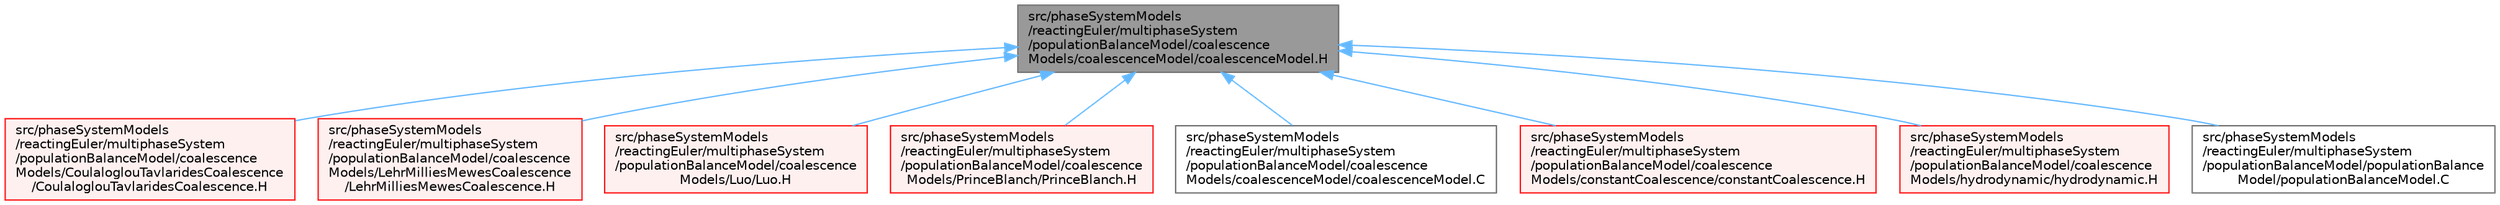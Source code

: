 digraph "src/phaseSystemModels/reactingEuler/multiphaseSystem/populationBalanceModel/coalescenceModels/coalescenceModel/coalescenceModel.H"
{
 // LATEX_PDF_SIZE
  bgcolor="transparent";
  edge [fontname=Helvetica,fontsize=10,labelfontname=Helvetica,labelfontsize=10];
  node [fontname=Helvetica,fontsize=10,shape=box,height=0.2,width=0.4];
  Node1 [id="Node000001",label="src/phaseSystemModels\l/reactingEuler/multiphaseSystem\l/populationBalanceModel/coalescence\lModels/coalescenceModel/coalescenceModel.H",height=0.2,width=0.4,color="gray40", fillcolor="grey60", style="filled", fontcolor="black",tooltip=" "];
  Node1 -> Node2 [id="edge1_Node000001_Node000002",dir="back",color="steelblue1",style="solid",tooltip=" "];
  Node2 [id="Node000002",label="src/phaseSystemModels\l/reactingEuler/multiphaseSystem\l/populationBalanceModel/coalescence\lModels/CoulaloglouTavlaridesCoalescence\l/CoulaloglouTavlaridesCoalescence.H",height=0.2,width=0.4,color="red", fillcolor="#FFF0F0", style="filled",URL="$CoulaloglouTavlaridesCoalescence_8H.html",tooltip=" "];
  Node1 -> Node4 [id="edge2_Node000001_Node000004",dir="back",color="steelblue1",style="solid",tooltip=" "];
  Node4 [id="Node000004",label="src/phaseSystemModels\l/reactingEuler/multiphaseSystem\l/populationBalanceModel/coalescence\lModels/LehrMilliesMewesCoalescence\l/LehrMilliesMewesCoalescence.H",height=0.2,width=0.4,color="red", fillcolor="#FFF0F0", style="filled",URL="$LehrMilliesMewesCoalescence_8H.html",tooltip=" "];
  Node1 -> Node6 [id="edge3_Node000001_Node000006",dir="back",color="steelblue1",style="solid",tooltip=" "];
  Node6 [id="Node000006",label="src/phaseSystemModels\l/reactingEuler/multiphaseSystem\l/populationBalanceModel/coalescence\lModels/Luo/Luo.H",height=0.2,width=0.4,color="red", fillcolor="#FFF0F0", style="filled",URL="$Luo_8H.html",tooltip=" "];
  Node1 -> Node8 [id="edge4_Node000001_Node000008",dir="back",color="steelblue1",style="solid",tooltip=" "];
  Node8 [id="Node000008",label="src/phaseSystemModels\l/reactingEuler/multiphaseSystem\l/populationBalanceModel/coalescence\lModels/PrinceBlanch/PrinceBlanch.H",height=0.2,width=0.4,color="red", fillcolor="#FFF0F0", style="filled",URL="$PrinceBlanch_8H.html",tooltip=" "];
  Node1 -> Node10 [id="edge5_Node000001_Node000010",dir="back",color="steelblue1",style="solid",tooltip=" "];
  Node10 [id="Node000010",label="src/phaseSystemModels\l/reactingEuler/multiphaseSystem\l/populationBalanceModel/coalescence\lModels/coalescenceModel/coalescenceModel.C",height=0.2,width=0.4,color="grey40", fillcolor="white", style="filled",URL="$coalescenceModel_8C.html",tooltip=" "];
  Node1 -> Node11 [id="edge6_Node000001_Node000011",dir="back",color="steelblue1",style="solid",tooltip=" "];
  Node11 [id="Node000011",label="src/phaseSystemModels\l/reactingEuler/multiphaseSystem\l/populationBalanceModel/coalescence\lModels/constantCoalescence/constantCoalescence.H",height=0.2,width=0.4,color="red", fillcolor="#FFF0F0", style="filled",URL="$constantCoalescence_8H.html",tooltip=" "];
  Node1 -> Node13 [id="edge7_Node000001_Node000013",dir="back",color="steelblue1",style="solid",tooltip=" "];
  Node13 [id="Node000013",label="src/phaseSystemModels\l/reactingEuler/multiphaseSystem\l/populationBalanceModel/coalescence\lModels/hydrodynamic/hydrodynamic.H",height=0.2,width=0.4,color="red", fillcolor="#FFF0F0", style="filled",URL="$hydrodynamic_8H.html",tooltip=" "];
  Node1 -> Node15 [id="edge8_Node000001_Node000015",dir="back",color="steelblue1",style="solid",tooltip=" "];
  Node15 [id="Node000015",label="src/phaseSystemModels\l/reactingEuler/multiphaseSystem\l/populationBalanceModel/populationBalance\lModel/populationBalanceModel.C",height=0.2,width=0.4,color="grey40", fillcolor="white", style="filled",URL="$populationBalanceModel_8C.html",tooltip=" "];
}
